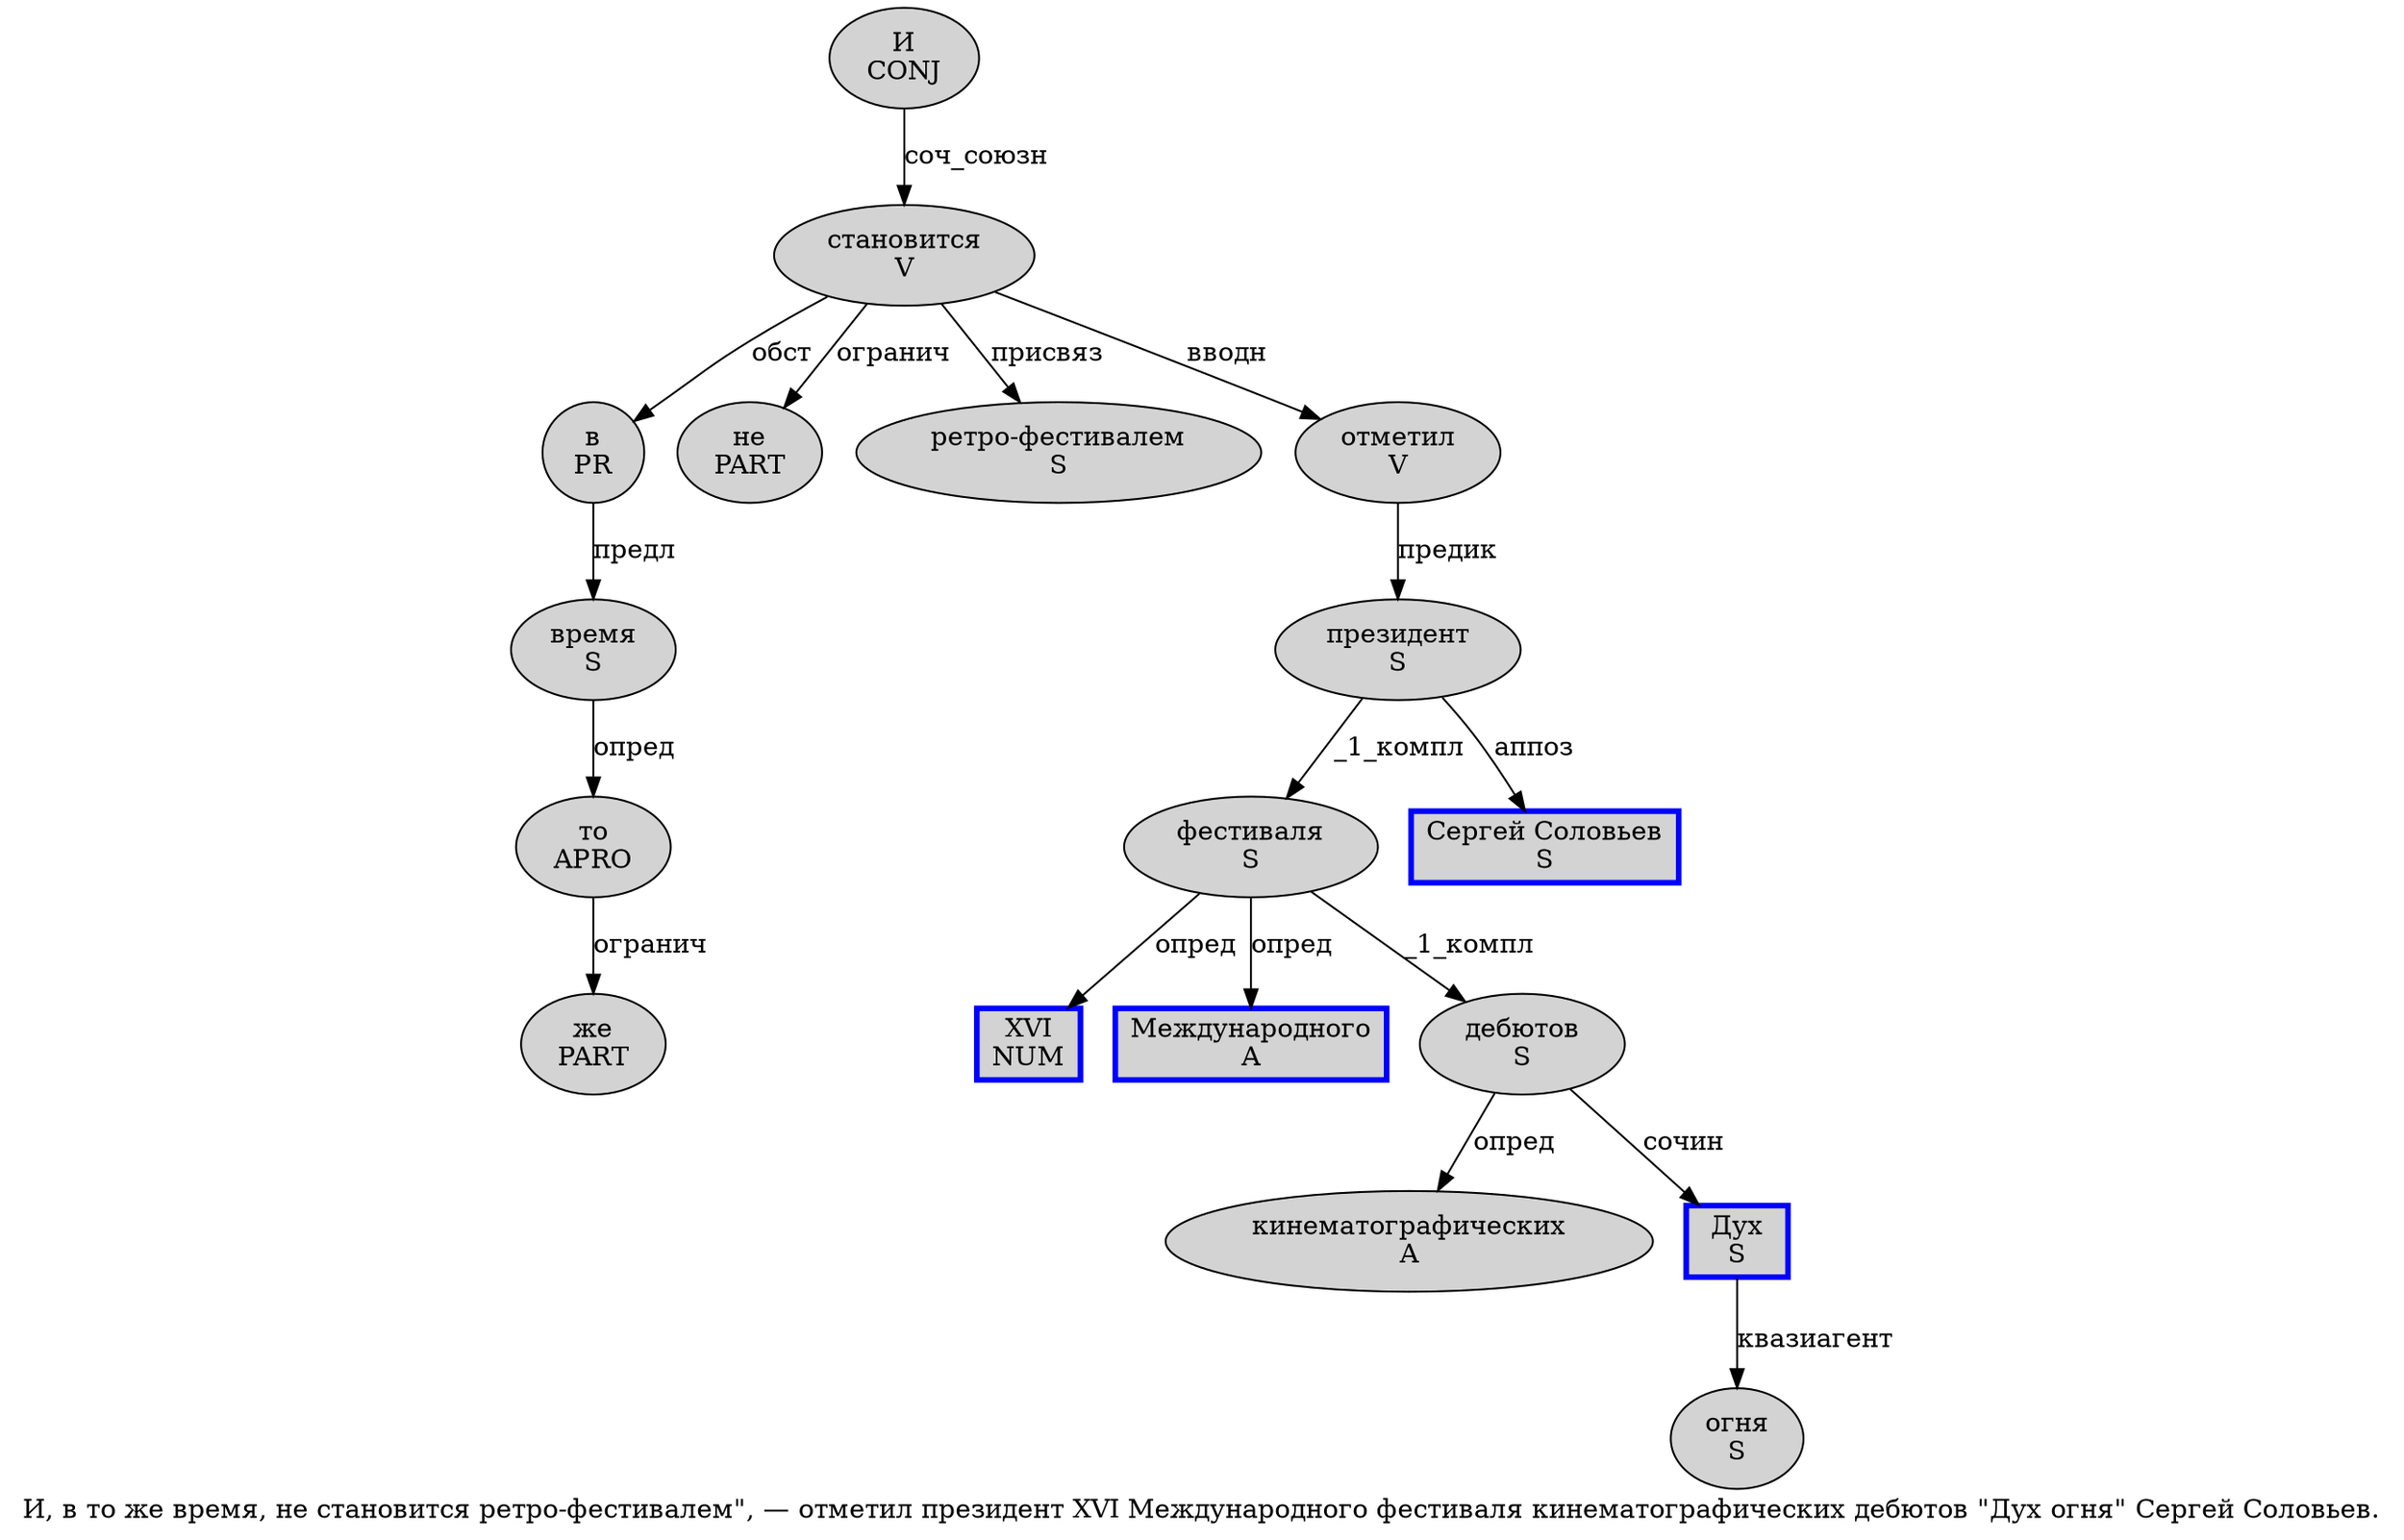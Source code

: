 digraph SENTENCE_588 {
	graph [label="И, в то же время, не становится ретро-фестивалем\", — отметил президент XVI Международного фестиваля кинематографических дебютов \"Дух огня\" Сергей Соловьев."]
	node [style=filled]
		0 [label="И
CONJ" color="" fillcolor=lightgray penwidth=1 shape=ellipse]
		2 [label="в
PR" color="" fillcolor=lightgray penwidth=1 shape=ellipse]
		3 [label="то
APRO" color="" fillcolor=lightgray penwidth=1 shape=ellipse]
		4 [label="же
PART" color="" fillcolor=lightgray penwidth=1 shape=ellipse]
		5 [label="время
S" color="" fillcolor=lightgray penwidth=1 shape=ellipse]
		7 [label="не
PART" color="" fillcolor=lightgray penwidth=1 shape=ellipse]
		8 [label="становится
V" color="" fillcolor=lightgray penwidth=1 shape=ellipse]
		9 [label="ретро-фестивалем
S" color="" fillcolor=lightgray penwidth=1 shape=ellipse]
		13 [label="отметил
V" color="" fillcolor=lightgray penwidth=1 shape=ellipse]
		14 [label="президент
S" color="" fillcolor=lightgray penwidth=1 shape=ellipse]
		15 [label="XVI
NUM" color=blue fillcolor=lightgray penwidth=3 shape=box]
		16 [label="Международного
A" color=blue fillcolor=lightgray penwidth=3 shape=box]
		17 [label="фестиваля
S" color="" fillcolor=lightgray penwidth=1 shape=ellipse]
		18 [label="кинематографических
A" color="" fillcolor=lightgray penwidth=1 shape=ellipse]
		19 [label="дебютов
S" color="" fillcolor=lightgray penwidth=1 shape=ellipse]
		21 [label="Дух
S" color=blue fillcolor=lightgray penwidth=3 shape=box]
		22 [label="огня
S" color="" fillcolor=lightgray penwidth=1 shape=ellipse]
		24 [label="Сергей Соловьев
S" color=blue fillcolor=lightgray penwidth=3 shape=box]
			2 -> 5 [label="предл"]
			5 -> 3 [label="опред"]
			0 -> 8 [label="соч_союзн"]
			3 -> 4 [label="огранич"]
			17 -> 15 [label="опред"]
			17 -> 16 [label="опред"]
			17 -> 19 [label="_1_компл"]
			19 -> 18 [label="опред"]
			19 -> 21 [label="сочин"]
			13 -> 14 [label="предик"]
			8 -> 2 [label="обст"]
			8 -> 7 [label="огранич"]
			8 -> 9 [label="присвяз"]
			8 -> 13 [label="вводн"]
			14 -> 17 [label="_1_компл"]
			14 -> 24 [label="аппоз"]
			21 -> 22 [label="квазиагент"]
}